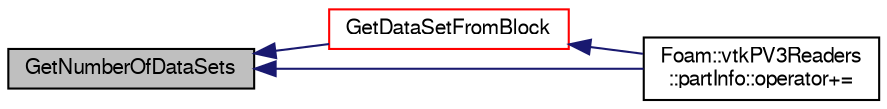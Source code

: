 digraph "GetNumberOfDataSets"
{
  bgcolor="transparent";
  edge [fontname="FreeSans",fontsize="10",labelfontname="FreeSans",labelfontsize="10"];
  node [fontname="FreeSans",fontsize="10",shape=record];
  rankdir="LR";
  Node25 [label="GetNumberOfDataSets",height=0.2,width=0.4,color="black", fillcolor="grey75", style="filled", fontcolor="black"];
  Node25 -> Node26 [dir="back",color="midnightblue",fontsize="10",style="solid",fontname="FreeSans"];
  Node26 [label="GetDataSetFromBlock",height=0.2,width=0.4,color="red",URL="$a21198.html#a92ccdd864d49d9305bfc04fb6546855f",tooltip="Convenience method use to convert the readers from VTK 5. "];
  Node26 -> Node28 [dir="back",color="midnightblue",fontsize="10",style="solid",fontname="FreeSans"];
  Node28 [label="Foam::vtkPV3Readers\l::partInfo::operator+=",height=0.2,width=0.4,color="black",URL="$a31754.html#a351eab0b4f6196620a7179462023d117",tooltip="Increment the size. "];
  Node25 -> Node28 [dir="back",color="midnightblue",fontsize="10",style="solid",fontname="FreeSans"];
}
